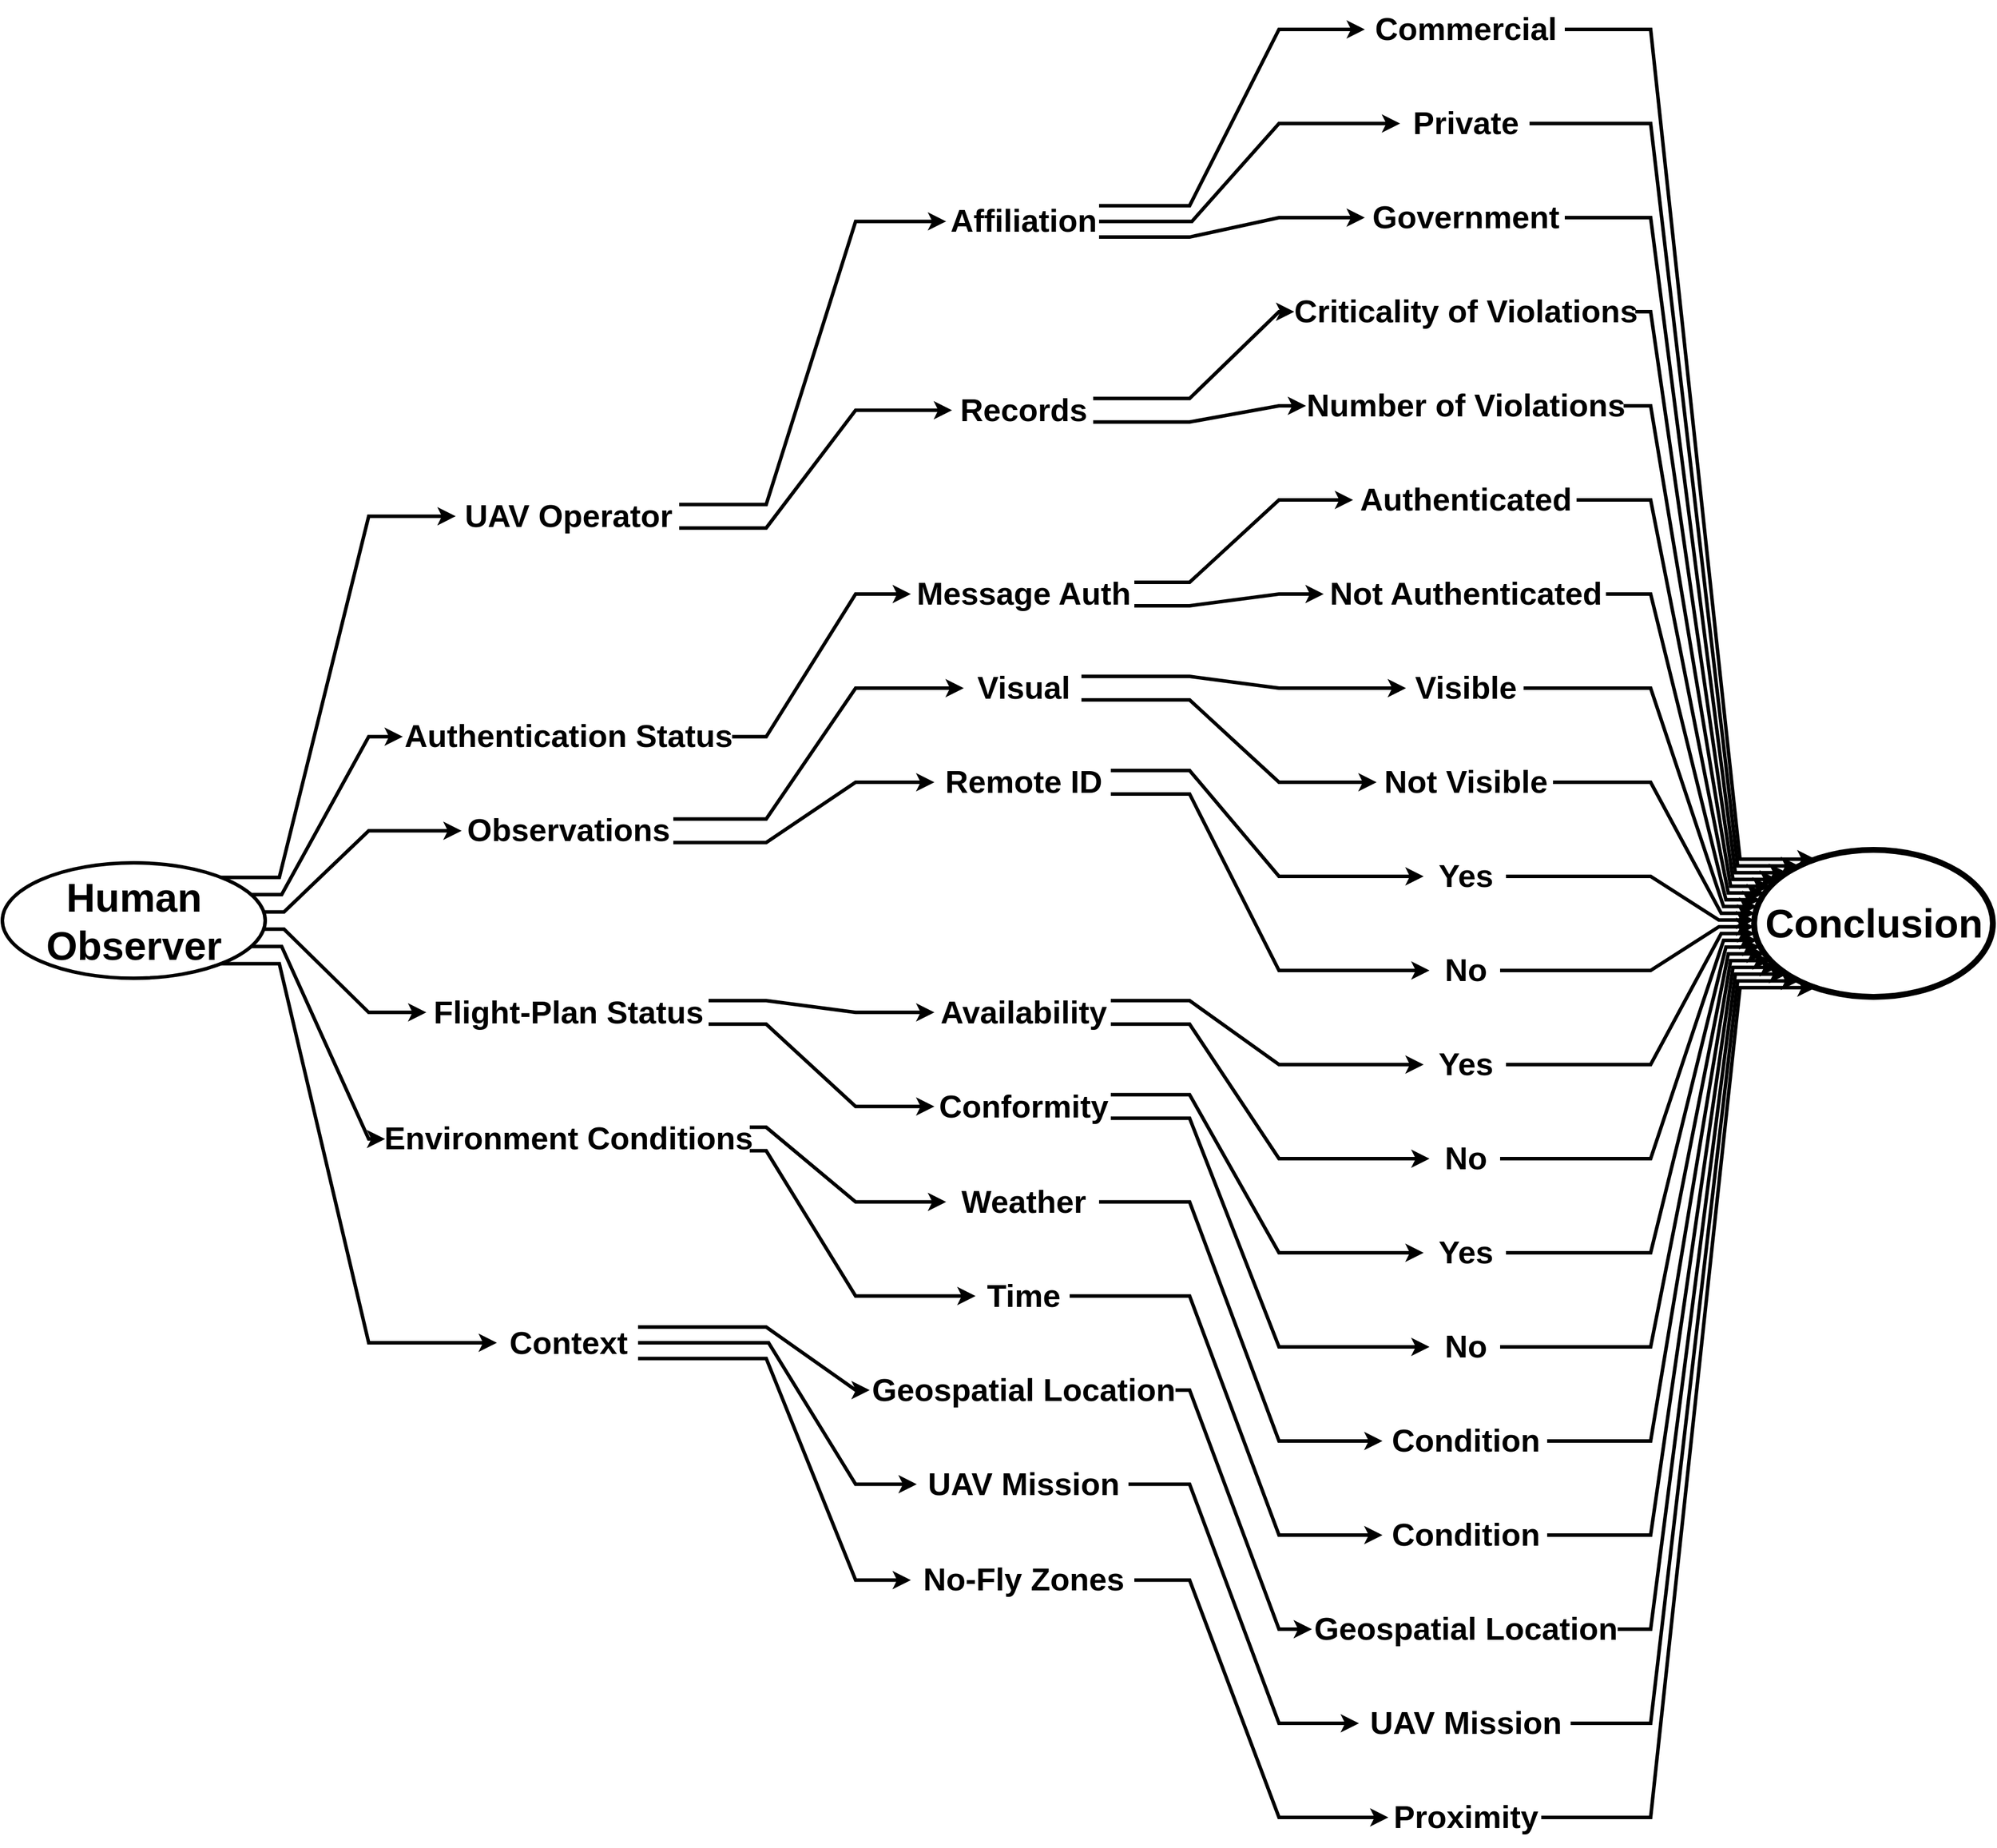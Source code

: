 <mxfile version="24.6.4" type="device">
  <diagram name="Page-1" id="Ev9KHV8LbVD18_9U95kE">
    <mxGraphModel dx="4946" dy="1582" grid="1" gridSize="10" guides="1" tooltips="1" connect="0" arrows="1" fold="1" page="1" pageScale="1" pageWidth="2339" pageHeight="3300" math="0" shadow="0">
      <root>
        <mxCell id="0" />
        <mxCell id="1" parent="0" />
        <mxCell id="prq5srzqUplxRZLjjXf9-8" style="edgeStyle=orthogonalEdgeStyle;rounded=0;orthogonalLoop=1;jettySize=auto;html=1;noEdgeStyle=1;orthogonal=1;fontSize=27;fontStyle=1;strokeWidth=3;" parent="1" source="rkAUFEsCnirVAIuM3qLh-1" target="rkAUFEsCnirVAIuM3qLh-2" edge="1">
          <mxGeometry relative="1" as="geometry">
            <Array as="points">
              <mxPoint x="649.5" y="428.837" />
              <mxPoint x="725.5" y="188.2" />
            </Array>
          </mxGeometry>
        </mxCell>
        <mxCell id="prq5srzqUplxRZLjjXf9-9" style="edgeStyle=orthogonalEdgeStyle;rounded=0;orthogonalLoop=1;jettySize=auto;html=1;noEdgeStyle=1;orthogonal=1;fontSize=27;fontStyle=1;strokeWidth=3;" parent="1" source="rkAUFEsCnirVAIuM3qLh-1" target="rkAUFEsCnirVAIuM3qLh-3" edge="1">
          <mxGeometry relative="1" as="geometry">
            <Array as="points">
              <mxPoint x="649.5" y="448.837" />
              <mxPoint x="725.5" y="348.753" />
            </Array>
          </mxGeometry>
        </mxCell>
        <mxCell id="rkAUFEsCnirVAIuM3qLh-1" value="&lt;font style=&quot;font-size: 27px;&quot;&gt;UAV Operator&lt;/font&gt;" style="text;html=1;align=center;verticalAlign=middle;resizable=0;points=[];autosize=1;strokeColor=none;fillColor=none;fontSize=27;fontStyle=1;strokeWidth=3;" parent="1" vertex="1">
          <mxGeometry x="385.5" y="413.837" width="190" height="50" as="geometry" />
        </mxCell>
        <mxCell id="prq5srzqUplxRZLjjXf9-10" style="edgeStyle=orthogonalEdgeStyle;rounded=0;orthogonalLoop=1;jettySize=auto;html=1;noEdgeStyle=1;orthogonal=1;fontSize=27;fontStyle=1;strokeWidth=3;" parent="1" source="rkAUFEsCnirVAIuM3qLh-2" target="eF_WOxwGu_8auV4gQNJt-18" edge="1">
          <mxGeometry relative="1" as="geometry">
            <Array as="points">
              <mxPoint x="1009.5" y="174.866" />
              <mxPoint x="1085.5" y="25" />
            </Array>
          </mxGeometry>
        </mxCell>
        <mxCell id="prq5srzqUplxRZLjjXf9-11" style="edgeStyle=orthogonalEdgeStyle;rounded=0;orthogonalLoop=1;jettySize=auto;html=1;noEdgeStyle=1;orthogonal=1;fontSize=27;fontStyle=1;strokeWidth=3;" parent="1" source="rkAUFEsCnirVAIuM3qLh-2" target="eF_WOxwGu_8auV4gQNJt-19" edge="1">
          <mxGeometry relative="1" as="geometry">
            <Array as="points">
              <mxPoint x="1011.5" y="188.2" />
              <mxPoint x="1085.5" y="105" />
            </Array>
          </mxGeometry>
        </mxCell>
        <mxCell id="prq5srzqUplxRZLjjXf9-12" style="edgeStyle=orthogonalEdgeStyle;rounded=0;orthogonalLoop=1;jettySize=auto;html=1;noEdgeStyle=1;orthogonal=1;fontSize=27;fontStyle=1;strokeWidth=3;" parent="1" source="rkAUFEsCnirVAIuM3qLh-2" target="eF_WOxwGu_8auV4gQNJt-20" edge="1">
          <mxGeometry relative="1" as="geometry">
            <Array as="points">
              <mxPoint x="1009.5" y="201.533" />
              <mxPoint x="1085.5" y="185" />
            </Array>
          </mxGeometry>
        </mxCell>
        <mxCell id="rkAUFEsCnirVAIuM3qLh-2" value="&lt;font style=&quot;font-size: 27px;&quot;&gt;Affiliation&lt;/font&gt;" style="text;html=1;align=center;verticalAlign=middle;resizable=0;points=[];autosize=1;strokeColor=none;fillColor=none;fontSize=27;fontStyle=1;strokeWidth=3;" parent="1" vertex="1">
          <mxGeometry x="802.5" y="163.2" width="130" height="50" as="geometry" />
        </mxCell>
        <mxCell id="prq5srzqUplxRZLjjXf9-13" style="edgeStyle=orthogonalEdgeStyle;rounded=0;orthogonalLoop=1;jettySize=auto;html=1;noEdgeStyle=1;orthogonal=1;fontSize=27;fontStyle=1;strokeWidth=3;" parent="1" source="rkAUFEsCnirVAIuM3qLh-3" target="eF_WOxwGu_8auV4gQNJt-22" edge="1">
          <mxGeometry relative="1" as="geometry">
            <Array as="points">
              <mxPoint x="1009.5" y="338.753" />
              <mxPoint x="1085.5" y="265" />
            </Array>
          </mxGeometry>
        </mxCell>
        <mxCell id="prq5srzqUplxRZLjjXf9-14" style="edgeStyle=orthogonalEdgeStyle;rounded=0;orthogonalLoop=1;jettySize=auto;html=1;noEdgeStyle=1;orthogonal=1;fontSize=27;fontStyle=1;strokeWidth=3;" parent="1" source="rkAUFEsCnirVAIuM3qLh-3" target="eF_WOxwGu_8auV4gQNJt-21" edge="1">
          <mxGeometry relative="1" as="geometry">
            <Array as="points">
              <mxPoint x="1009.5" y="358.753" />
              <mxPoint x="1085.5" y="345" />
            </Array>
          </mxGeometry>
        </mxCell>
        <mxCell id="rkAUFEsCnirVAIuM3qLh-3" value="&lt;font style=&quot;font-size: 27px;&quot;&gt;Records&lt;/font&gt;" style="text;html=1;align=center;verticalAlign=middle;resizable=0;points=[];autosize=1;strokeColor=none;fillColor=none;fontSize=27;fontStyle=1;strokeWidth=3;" parent="1" vertex="1">
          <mxGeometry x="807.5" y="323.753" width="120" height="50" as="geometry" />
        </mxCell>
        <mxCell id="prq5srzqUplxRZLjjXf9-15" style="edgeStyle=orthogonalEdgeStyle;rounded=0;orthogonalLoop=1;jettySize=auto;html=1;noEdgeStyle=1;orthogonal=1;fontSize=27;fontStyle=1;strokeWidth=3;" parent="1" source="rkAUFEsCnirVAIuM3qLh-4" target="eF_WOxwGu_8auV4gQNJt-3" edge="1">
          <mxGeometry relative="1" as="geometry">
            <Array as="points">
              <mxPoint x="649.5" y="626.25" />
              <mxPoint x="725.5" y="505" />
            </Array>
          </mxGeometry>
        </mxCell>
        <mxCell id="rkAUFEsCnirVAIuM3qLh-4" value="&lt;font style=&quot;font-size: 27px;&quot;&gt;Authentication Status&lt;/font&gt;" style="text;html=1;align=center;verticalAlign=middle;resizable=0;points=[];autosize=1;strokeColor=none;fillColor=none;fontSize=27;fontStyle=1;strokeWidth=3;" parent="1" vertex="1">
          <mxGeometry x="340.5" y="601.25" width="280" height="50" as="geometry" />
        </mxCell>
        <mxCell id="prq5srzqUplxRZLjjXf9-16" style="edgeStyle=orthogonalEdgeStyle;rounded=0;orthogonalLoop=1;jettySize=auto;html=1;noEdgeStyle=1;orthogonal=1;fontSize=27;fontStyle=1;strokeWidth=3;" parent="1" source="eF_WOxwGu_8auV4gQNJt-3" target="eF_WOxwGu_8auV4gQNJt-24" edge="1">
          <mxGeometry relative="1" as="geometry">
            <Array as="points">
              <mxPoint x="1009.5" y="495" />
              <mxPoint x="1085.5" y="425" />
            </Array>
          </mxGeometry>
        </mxCell>
        <mxCell id="prq5srzqUplxRZLjjXf9-17" style="edgeStyle=orthogonalEdgeStyle;rounded=0;orthogonalLoop=1;jettySize=auto;html=1;noEdgeStyle=1;orthogonal=1;fontSize=27;fontStyle=1;strokeWidth=3;" parent="1" source="eF_WOxwGu_8auV4gQNJt-3" target="eF_WOxwGu_8auV4gQNJt-23" edge="1">
          <mxGeometry relative="1" as="geometry">
            <Array as="points">
              <mxPoint x="1009.5" y="515" />
              <mxPoint x="1085.5" y="505" />
            </Array>
          </mxGeometry>
        </mxCell>
        <mxCell id="eF_WOxwGu_8auV4gQNJt-3" value="Message Auth" style="text;html=1;align=center;verticalAlign=middle;resizable=0;points=[];autosize=1;strokeColor=none;fillColor=none;fontSize=27;fontStyle=1;strokeWidth=3;" parent="1" vertex="1">
          <mxGeometry x="772.5" y="480" width="190" height="50" as="geometry" />
        </mxCell>
        <mxCell id="prq5srzqUplxRZLjjXf9-18" style="edgeStyle=orthogonalEdgeStyle;rounded=0;orthogonalLoop=1;jettySize=auto;html=1;noEdgeStyle=1;orthogonal=1;fontSize=27;fontStyle=1;strokeWidth=3;" parent="1" source="eF_WOxwGu_8auV4gQNJt-4" target="eF_WOxwGu_8auV4gQNJt-5" edge="1">
          <mxGeometry relative="1" as="geometry">
            <Array as="points">
              <mxPoint x="649.5" y="696.25" />
              <mxPoint x="725.5" y="585" />
            </Array>
          </mxGeometry>
        </mxCell>
        <mxCell id="prq5srzqUplxRZLjjXf9-19" style="edgeStyle=orthogonalEdgeStyle;rounded=0;orthogonalLoop=1;jettySize=auto;html=1;noEdgeStyle=1;orthogonal=1;fontSize=27;fontStyle=1;strokeWidth=3;" parent="1" source="eF_WOxwGu_8auV4gQNJt-4" target="eF_WOxwGu_8auV4gQNJt-6" edge="1">
          <mxGeometry relative="1" as="geometry">
            <Array as="points">
              <mxPoint x="649.5" y="716.25" />
              <mxPoint x="725.5" y="665" />
            </Array>
          </mxGeometry>
        </mxCell>
        <mxCell id="eF_WOxwGu_8auV4gQNJt-4" value="&lt;font style=&quot;font-size: 27px;&quot;&gt;Observations&lt;/font&gt;" style="text;html=1;align=center;verticalAlign=middle;resizable=0;points=[];autosize=1;strokeColor=none;fillColor=none;fontSize=27;fontStyle=1;strokeWidth=3;" parent="1" vertex="1">
          <mxGeometry x="390.5" y="681.25" width="180" height="50" as="geometry" />
        </mxCell>
        <mxCell id="prq5srzqUplxRZLjjXf9-20" style="edgeStyle=orthogonalEdgeStyle;rounded=0;orthogonalLoop=1;jettySize=auto;html=1;noEdgeStyle=1;orthogonal=1;fontSize=27;fontStyle=1;strokeWidth=3;" parent="1" source="eF_WOxwGu_8auV4gQNJt-5" target="eF_WOxwGu_8auV4gQNJt-26" edge="1">
          <mxGeometry relative="1" as="geometry">
            <Array as="points">
              <mxPoint x="1009.5" y="575" />
              <mxPoint x="1085.5" y="585" />
            </Array>
          </mxGeometry>
        </mxCell>
        <mxCell id="prq5srzqUplxRZLjjXf9-21" style="edgeStyle=orthogonalEdgeStyle;rounded=0;orthogonalLoop=1;jettySize=auto;html=1;noEdgeStyle=1;orthogonal=1;fontSize=27;fontStyle=1;strokeWidth=3;" parent="1" source="eF_WOxwGu_8auV4gQNJt-5" target="eF_WOxwGu_8auV4gQNJt-25" edge="1">
          <mxGeometry relative="1" as="geometry">
            <Array as="points">
              <mxPoint x="1009.5" y="595" />
              <mxPoint x="1085.5" y="665" />
            </Array>
          </mxGeometry>
        </mxCell>
        <mxCell id="eF_WOxwGu_8auV4gQNJt-5" value="Visual" style="text;html=1;align=center;verticalAlign=middle;resizable=0;points=[];autosize=1;strokeColor=none;fillColor=none;fontSize=27;fontStyle=1;strokeWidth=3;" parent="1" vertex="1">
          <mxGeometry x="817.5" y="560" width="100" height="50" as="geometry" />
        </mxCell>
        <mxCell id="prq5srzqUplxRZLjjXf9-22" style="edgeStyle=orthogonalEdgeStyle;rounded=0;orthogonalLoop=1;jettySize=auto;html=1;noEdgeStyle=1;orthogonal=1;fontSize=27;fontStyle=1;strokeWidth=3;" parent="1" source="eF_WOxwGu_8auV4gQNJt-6" target="eF_WOxwGu_8auV4gQNJt-28" edge="1">
          <mxGeometry relative="1" as="geometry">
            <Array as="points">
              <mxPoint x="1009.5" y="655" />
              <mxPoint x="1085.5" y="745" />
            </Array>
          </mxGeometry>
        </mxCell>
        <mxCell id="prq5srzqUplxRZLjjXf9-23" style="edgeStyle=orthogonalEdgeStyle;rounded=0;orthogonalLoop=1;jettySize=auto;html=1;noEdgeStyle=1;orthogonal=1;fontSize=27;fontStyle=1;strokeWidth=3;" parent="1" source="eF_WOxwGu_8auV4gQNJt-6" target="eF_WOxwGu_8auV4gQNJt-27" edge="1">
          <mxGeometry relative="1" as="geometry">
            <Array as="points">
              <mxPoint x="1009.5" y="675" />
              <mxPoint x="1085.5" y="825" />
            </Array>
          </mxGeometry>
        </mxCell>
        <mxCell id="eF_WOxwGu_8auV4gQNJt-6" value="Remote ID" style="text;html=1;align=center;verticalAlign=middle;resizable=0;points=[];autosize=1;strokeColor=none;fillColor=none;fontSize=27;fontStyle=1;strokeWidth=3;" parent="1" vertex="1">
          <mxGeometry x="792.5" y="640" width="150" height="50" as="geometry" />
        </mxCell>
        <mxCell id="prq5srzqUplxRZLjjXf9-24" style="edgeStyle=orthogonalEdgeStyle;rounded=0;orthogonalLoop=1;jettySize=auto;html=1;noEdgeStyle=1;orthogonal=1;fontSize=27;fontStyle=1;strokeWidth=3;" parent="1" source="eF_WOxwGu_8auV4gQNJt-8" target="eF_WOxwGu_8auV4gQNJt-9" edge="1">
          <mxGeometry relative="1" as="geometry">
            <Array as="points">
              <mxPoint x="649.5" y="850.648" />
              <mxPoint x="725.5" y="860.626" />
            </Array>
          </mxGeometry>
        </mxCell>
        <mxCell id="prq5srzqUplxRZLjjXf9-25" style="edgeStyle=orthogonalEdgeStyle;rounded=0;orthogonalLoop=1;jettySize=auto;html=1;noEdgeStyle=1;orthogonal=1;fontSize=27;fontStyle=1;strokeWidth=3;" parent="1" source="eF_WOxwGu_8auV4gQNJt-8" target="eF_WOxwGu_8auV4gQNJt-10" edge="1">
          <mxGeometry relative="1" as="geometry">
            <Array as="points">
              <mxPoint x="649.5" y="870.648" />
              <mxPoint x="725.5" y="940.626" />
            </Array>
          </mxGeometry>
        </mxCell>
        <mxCell id="eF_WOxwGu_8auV4gQNJt-8" value="Flight-Plan Status" style="text;html=1;align=center;verticalAlign=middle;resizable=0;points=[];autosize=1;strokeColor=none;fillColor=none;fontSize=27;fontStyle=1;strokeWidth=3;" parent="1" vertex="1">
          <mxGeometry x="360.5" y="835.648" width="240" height="50" as="geometry" />
        </mxCell>
        <mxCell id="prq5srzqUplxRZLjjXf9-26" style="edgeStyle=orthogonalEdgeStyle;rounded=0;orthogonalLoop=1;jettySize=auto;html=1;noEdgeStyle=1;orthogonal=1;fontSize=27;fontStyle=1;strokeWidth=3;" parent="1" source="eF_WOxwGu_8auV4gQNJt-9" target="eF_WOxwGu_8auV4gQNJt-30" edge="1">
          <mxGeometry relative="1" as="geometry">
            <Array as="points">
              <mxPoint x="1009.5" y="850.626" />
              <mxPoint x="1085.5" y="905" />
            </Array>
          </mxGeometry>
        </mxCell>
        <mxCell id="prq5srzqUplxRZLjjXf9-27" style="edgeStyle=orthogonalEdgeStyle;rounded=0;orthogonalLoop=1;jettySize=auto;html=1;noEdgeStyle=1;orthogonal=1;fontSize=27;fontStyle=1;strokeWidth=3;" parent="1" source="eF_WOxwGu_8auV4gQNJt-9" target="eF_WOxwGu_8auV4gQNJt-29" edge="1">
          <mxGeometry relative="1" as="geometry">
            <Array as="points">
              <mxPoint x="1009.5" y="870.626" />
              <mxPoint x="1085.5" y="985" />
            </Array>
          </mxGeometry>
        </mxCell>
        <mxCell id="eF_WOxwGu_8auV4gQNJt-9" value="Availability" style="text;html=1;align=center;verticalAlign=middle;resizable=0;points=[];autosize=1;strokeColor=none;fillColor=none;fontSize=27;fontStyle=1;strokeWidth=3;" parent="1" vertex="1">
          <mxGeometry x="792.5" y="835.626" width="150" height="50" as="geometry" />
        </mxCell>
        <mxCell id="prq5srzqUplxRZLjjXf9-28" style="edgeStyle=orthogonalEdgeStyle;rounded=0;orthogonalLoop=1;jettySize=auto;html=1;noEdgeStyle=1;orthogonal=1;fontSize=27;fontStyle=1;strokeWidth=3;" parent="1" source="eF_WOxwGu_8auV4gQNJt-10" target="eF_WOxwGu_8auV4gQNJt-32" edge="1">
          <mxGeometry relative="1" as="geometry">
            <Array as="points">
              <mxPoint x="1009.5" y="930.626" />
              <mxPoint x="1085.5" y="1065" />
            </Array>
          </mxGeometry>
        </mxCell>
        <mxCell id="prq5srzqUplxRZLjjXf9-29" style="edgeStyle=orthogonalEdgeStyle;rounded=0;orthogonalLoop=1;jettySize=auto;html=1;noEdgeStyle=1;orthogonal=1;fontSize=27;fontStyle=1;strokeWidth=3;" parent="1" source="eF_WOxwGu_8auV4gQNJt-10" target="eF_WOxwGu_8auV4gQNJt-31" edge="1">
          <mxGeometry relative="1" as="geometry">
            <Array as="points">
              <mxPoint x="1009.5" y="950.626" />
              <mxPoint x="1085.5" y="1145" />
            </Array>
          </mxGeometry>
        </mxCell>
        <mxCell id="eF_WOxwGu_8auV4gQNJt-10" value="Conformity" style="text;html=1;align=center;verticalAlign=middle;resizable=0;points=[];autosize=1;strokeColor=none;fillColor=none;fontSize=27;fontStyle=1;strokeWidth=3;" parent="1" vertex="1">
          <mxGeometry x="792.5" y="915.626" width="150" height="50" as="geometry" />
        </mxCell>
        <mxCell id="prq5srzqUplxRZLjjXf9-36" style="edgeStyle=orthogonalEdgeStyle;rounded=0;orthogonalLoop=1;jettySize=auto;html=1;noEdgeStyle=1;orthogonal=1;fontSize=27;fontStyle=1;strokeWidth=3;" parent="1" source="eF_WOxwGu_8auV4gQNJt-11" target="eF_WOxwGu_8auV4gQNJt-12" edge="1">
          <mxGeometry relative="1" as="geometry">
            <Array as="points">
              <mxPoint x="649.5" y="958.305" />
              <mxPoint x="725.5" y="1021.735" />
            </Array>
          </mxGeometry>
        </mxCell>
        <mxCell id="prq5srzqUplxRZLjjXf9-37" style="edgeStyle=orthogonalEdgeStyle;rounded=0;orthogonalLoop=1;jettySize=auto;html=1;noEdgeStyle=1;orthogonal=1;fontSize=27;fontStyle=1;strokeWidth=3;" parent="1" source="eF_WOxwGu_8auV4gQNJt-11" target="eF_WOxwGu_8auV4gQNJt-13" edge="1">
          <mxGeometry relative="1" as="geometry">
            <Array as="points">
              <mxPoint x="649.5" y="978.305" />
              <mxPoint x="725.5" y="1101.735" />
            </Array>
          </mxGeometry>
        </mxCell>
        <mxCell id="eF_WOxwGu_8auV4gQNJt-11" value="Environment Conditions" style="text;html=1;align=center;verticalAlign=middle;resizable=0;points=[];autosize=1;strokeColor=none;fillColor=none;fontSize=27;fontStyle=1;strokeWidth=3;" parent="1" vertex="1">
          <mxGeometry x="325.5" y="943.305" width="310" height="50" as="geometry" />
        </mxCell>
        <mxCell id="prq5srzqUplxRZLjjXf9-38" style="edgeStyle=orthogonalEdgeStyle;rounded=0;orthogonalLoop=1;jettySize=auto;html=1;noEdgeStyle=1;orthogonal=1;fontSize=27;fontStyle=1;strokeWidth=3;" parent="1" source="eF_WOxwGu_8auV4gQNJt-12" target="eF_WOxwGu_8auV4gQNJt-36" edge="1">
          <mxGeometry relative="1" as="geometry">
            <Array as="points">
              <mxPoint x="1009.5" y="1021.735" />
              <mxPoint x="1085.5" y="1225" />
            </Array>
          </mxGeometry>
        </mxCell>
        <mxCell id="eF_WOxwGu_8auV4gQNJt-12" value="Weather" style="text;html=1;align=center;verticalAlign=middle;resizable=0;points=[];autosize=1;strokeColor=none;fillColor=none;fontSize=27;fontStyle=1;strokeWidth=3;" parent="1" vertex="1">
          <mxGeometry x="802.5" y="996.735" width="130" height="50" as="geometry" />
        </mxCell>
        <mxCell id="prq5srzqUplxRZLjjXf9-39" style="edgeStyle=orthogonalEdgeStyle;rounded=0;orthogonalLoop=1;jettySize=auto;html=1;noEdgeStyle=1;orthogonal=1;fontSize=27;fontStyle=1;strokeWidth=3;" parent="1" source="eF_WOxwGu_8auV4gQNJt-13" target="eF_WOxwGu_8auV4gQNJt-37" edge="1">
          <mxGeometry relative="1" as="geometry">
            <Array as="points">
              <mxPoint x="1009.5" y="1101.735" />
              <mxPoint x="1085.5" y="1305" />
            </Array>
          </mxGeometry>
        </mxCell>
        <mxCell id="eF_WOxwGu_8auV4gQNJt-13" value="Time" style="text;html=1;align=center;verticalAlign=middle;resizable=0;points=[];autosize=1;strokeColor=none;fillColor=none;fontSize=27;fontStyle=1;strokeWidth=3;" parent="1" vertex="1">
          <mxGeometry x="827.5" y="1076.735" width="80" height="50" as="geometry" />
        </mxCell>
        <mxCell id="prq5srzqUplxRZLjjXf9-30" style="edgeStyle=orthogonalEdgeStyle;rounded=0;orthogonalLoop=1;jettySize=auto;html=1;noEdgeStyle=1;orthogonal=1;fontSize=27;fontStyle=1;strokeWidth=3;" parent="1" source="eF_WOxwGu_8auV4gQNJt-14" target="eF_WOxwGu_8auV4gQNJt-15" edge="1">
          <mxGeometry relative="1" as="geometry">
            <Array as="points">
              <mxPoint x="649.5" y="1128.169" />
              <mxPoint x="725.5" y="1181.735" />
            </Array>
          </mxGeometry>
        </mxCell>
        <mxCell id="prq5srzqUplxRZLjjXf9-31" style="edgeStyle=orthogonalEdgeStyle;rounded=0;orthogonalLoop=1;jettySize=auto;html=1;noEdgeStyle=1;orthogonal=1;fontSize=27;fontStyle=1;strokeWidth=3;" parent="1" source="eF_WOxwGu_8auV4gQNJt-14" target="eF_WOxwGu_8auV4gQNJt-17" edge="1">
          <mxGeometry relative="1" as="geometry">
            <Array as="points">
              <mxPoint x="651.5" y="1141.502" />
              <mxPoint x="725.5" y="1261.735" />
            </Array>
          </mxGeometry>
        </mxCell>
        <mxCell id="prq5srzqUplxRZLjjXf9-32" style="edgeStyle=orthogonalEdgeStyle;rounded=0;orthogonalLoop=1;jettySize=auto;html=1;noEdgeStyle=1;orthogonal=1;fontSize=27;fontStyle=1;strokeWidth=3;" parent="1" source="eF_WOxwGu_8auV4gQNJt-14" target="eF_WOxwGu_8auV4gQNJt-16" edge="1">
          <mxGeometry relative="1" as="geometry">
            <Array as="points">
              <mxPoint x="649.5" y="1154.836" />
              <mxPoint x="725.5" y="1343.251" />
            </Array>
          </mxGeometry>
        </mxCell>
        <mxCell id="eF_WOxwGu_8auV4gQNJt-14" value="Context" style="text;html=1;align=center;verticalAlign=middle;resizable=0;points=[];autosize=1;strokeColor=none;fillColor=none;fontSize=27;fontStyle=1;strokeWidth=3;" parent="1" vertex="1">
          <mxGeometry x="420.5" y="1116.502" width="120" height="50" as="geometry" />
        </mxCell>
        <mxCell id="prq5srzqUplxRZLjjXf9-33" style="edgeStyle=orthogonalEdgeStyle;rounded=0;orthogonalLoop=1;jettySize=auto;html=1;noEdgeStyle=1;orthogonal=1;fontSize=27;fontStyle=1;strokeWidth=3;" parent="1" source="eF_WOxwGu_8auV4gQNJt-15" target="eF_WOxwGu_8auV4gQNJt-33" edge="1">
          <mxGeometry relative="1" as="geometry">
            <Array as="points">
              <mxPoint x="1009.5" y="1181.735" />
              <mxPoint x="1085.5" y="1385" />
            </Array>
          </mxGeometry>
        </mxCell>
        <mxCell id="eF_WOxwGu_8auV4gQNJt-15" value="Geospatial Location" style="text;html=1;align=center;verticalAlign=middle;resizable=0;points=[];autosize=1;strokeColor=none;fillColor=none;fontSize=27;fontStyle=1;strokeWidth=3;" parent="1" vertex="1">
          <mxGeometry x="737.5" y="1156.735" width="260" height="50" as="geometry" />
        </mxCell>
        <mxCell id="prq5srzqUplxRZLjjXf9-35" style="edgeStyle=orthogonalEdgeStyle;rounded=0;orthogonalLoop=1;jettySize=auto;html=1;noEdgeStyle=1;orthogonal=1;fontSize=27;fontStyle=1;strokeWidth=3;" parent="1" source="eF_WOxwGu_8auV4gQNJt-16" target="eF_WOxwGu_8auV4gQNJt-35" edge="1">
          <mxGeometry relative="1" as="geometry">
            <Array as="points">
              <mxPoint x="1009.5" y="1343.251" />
              <mxPoint x="1085.5" y="1545" />
            </Array>
          </mxGeometry>
        </mxCell>
        <mxCell id="eF_WOxwGu_8auV4gQNJt-16" value="No-Fly Zones" style="text;html=1;align=center;verticalAlign=middle;resizable=0;points=[];autosize=1;strokeColor=none;fillColor=none;fontSize=27;fontStyle=1;strokeWidth=3;" parent="1" vertex="1">
          <mxGeometry x="772.5" y="1318.251" width="190" height="50" as="geometry" />
        </mxCell>
        <mxCell id="prq5srzqUplxRZLjjXf9-34" style="edgeStyle=orthogonalEdgeStyle;rounded=0;orthogonalLoop=1;jettySize=auto;html=1;noEdgeStyle=1;orthogonal=1;fontSize=27;fontStyle=1;strokeWidth=3;" parent="1" source="eF_WOxwGu_8auV4gQNJt-17" target="eF_WOxwGu_8auV4gQNJt-34" edge="1">
          <mxGeometry relative="1" as="geometry">
            <Array as="points">
              <mxPoint x="1009.5" y="1261.735" />
              <mxPoint x="1085.5" y="1465" />
            </Array>
          </mxGeometry>
        </mxCell>
        <mxCell id="eF_WOxwGu_8auV4gQNJt-17" value="UAV Mission" style="text;html=1;align=center;verticalAlign=middle;resizable=0;points=[];autosize=1;strokeColor=none;fillColor=none;fontSize=27;fontStyle=1;strokeWidth=3;" parent="1" vertex="1">
          <mxGeometry x="777.5" y="1236.735" width="180" height="50" as="geometry" />
        </mxCell>
        <mxCell id="prq5srzqUplxRZLjjXf9-49" style="edgeStyle=orthogonalEdgeStyle;rounded=0;orthogonalLoop=1;jettySize=auto;html=1;noEdgeStyle=1;orthogonal=1;fontSize=27;fontStyle=1;strokeWidth=3;" parent="1" source="eF_WOxwGu_8auV4gQNJt-18" target="prq5srzqUplxRZLjjXf9-48" edge="1">
          <mxGeometry relative="1" as="geometry">
            <Array as="points">
              <mxPoint x="1401.5" y="25" />
              <mxPoint x="1477.5" y="730.375" />
            </Array>
          </mxGeometry>
        </mxCell>
        <mxCell id="eF_WOxwGu_8auV4gQNJt-18" value="Commercial" style="text;html=1;align=center;verticalAlign=middle;resizable=0;points=[];autosize=1;strokeColor=none;fillColor=none;fontSize=27;fontStyle=1;strokeWidth=3;" parent="1" vertex="1">
          <mxGeometry x="1158.5" width="170" height="50" as="geometry" />
        </mxCell>
        <mxCell id="prq5srzqUplxRZLjjXf9-50" style="edgeStyle=orthogonalEdgeStyle;rounded=0;orthogonalLoop=1;jettySize=auto;html=1;noEdgeStyle=1;orthogonal=1;fontSize=27;fontStyle=1;strokeWidth=3;" parent="1" source="eF_WOxwGu_8auV4gQNJt-19" target="prq5srzqUplxRZLjjXf9-48" edge="1">
          <mxGeometry relative="1" as="geometry">
            <Array as="points">
              <mxPoint x="1401.5" y="105" />
              <mxPoint x="1475.5" y="736.125" />
            </Array>
          </mxGeometry>
        </mxCell>
        <mxCell id="eF_WOxwGu_8auV4gQNJt-19" value="Private" style="text;html=1;align=center;verticalAlign=middle;resizable=0;points=[];autosize=1;strokeColor=none;fillColor=none;fontSize=27;fontStyle=1;strokeWidth=3;" parent="1" vertex="1">
          <mxGeometry x="1188.5" y="80" width="110" height="50" as="geometry" />
        </mxCell>
        <mxCell id="prq5srzqUplxRZLjjXf9-51" style="edgeStyle=orthogonalEdgeStyle;rounded=0;orthogonalLoop=1;jettySize=auto;html=1;noEdgeStyle=1;orthogonal=1;fontSize=27;fontStyle=1;strokeWidth=3;" parent="1" source="eF_WOxwGu_8auV4gQNJt-20" target="prq5srzqUplxRZLjjXf9-48" edge="1">
          <mxGeometry relative="1" as="geometry">
            <Array as="points">
              <mxPoint x="1401.5" y="185" />
              <mxPoint x="1473.5" y="741.875" />
            </Array>
          </mxGeometry>
        </mxCell>
        <mxCell id="eF_WOxwGu_8auV4gQNJt-20" value="Government" style="text;html=1;align=center;verticalAlign=middle;resizable=0;points=[];autosize=1;strokeColor=none;fillColor=none;fontSize=27;fontStyle=1;strokeWidth=3;" parent="1" vertex="1">
          <mxGeometry x="1158.5" y="160" width="170" height="50" as="geometry" />
        </mxCell>
        <mxCell id="prq5srzqUplxRZLjjXf9-53" style="edgeStyle=orthogonalEdgeStyle;rounded=0;orthogonalLoop=1;jettySize=auto;html=1;noEdgeStyle=1;orthogonal=1;fontSize=27;fontStyle=1;strokeWidth=3;" parent="1" source="eF_WOxwGu_8auV4gQNJt-21" target="prq5srzqUplxRZLjjXf9-48" edge="1">
          <mxGeometry relative="1" as="geometry">
            <Array as="points">
              <mxPoint x="1401.5" y="345" />
              <mxPoint x="1469.5" y="753.375" />
            </Array>
          </mxGeometry>
        </mxCell>
        <mxCell id="eF_WOxwGu_8auV4gQNJt-21" value="Number of Violations" style="text;html=1;align=center;verticalAlign=middle;resizable=0;points=[];autosize=1;strokeColor=none;fillColor=none;fontSize=27;fontStyle=1;strokeWidth=3;" parent="1" vertex="1">
          <mxGeometry x="1108.5" y="320" width="270" height="50" as="geometry" />
        </mxCell>
        <mxCell id="prq5srzqUplxRZLjjXf9-52" style="edgeStyle=orthogonalEdgeStyle;rounded=0;orthogonalLoop=1;jettySize=auto;html=1;noEdgeStyle=1;orthogonal=1;fontSize=27;fontStyle=1;strokeWidth=3;" parent="1" source="eF_WOxwGu_8auV4gQNJt-22" target="prq5srzqUplxRZLjjXf9-48" edge="1">
          <mxGeometry relative="1" as="geometry">
            <Array as="points">
              <mxPoint x="1401.5" y="265" />
              <mxPoint x="1471.5" y="747.625" />
            </Array>
          </mxGeometry>
        </mxCell>
        <mxCell id="eF_WOxwGu_8auV4gQNJt-22" value="Criticality of Violations" style="text;html=1;align=center;verticalAlign=middle;resizable=0;points=[];autosize=1;strokeColor=none;fillColor=none;fontSize=27;fontStyle=1;strokeWidth=3;" parent="1" vertex="1">
          <mxGeometry x="1098.5" y="240" width="290" height="50" as="geometry" />
        </mxCell>
        <mxCell id="prq5srzqUplxRZLjjXf9-55" style="edgeStyle=orthogonalEdgeStyle;rounded=0;orthogonalLoop=1;jettySize=auto;html=1;noEdgeStyle=1;orthogonal=1;fontSize=27;fontStyle=1;strokeWidth=3;" parent="1" source="eF_WOxwGu_8auV4gQNJt-23" target="prq5srzqUplxRZLjjXf9-48" edge="1">
          <mxGeometry relative="1" as="geometry">
            <Array as="points">
              <mxPoint x="1401.5" y="505" />
              <mxPoint x="1465.5" y="764.875" />
            </Array>
          </mxGeometry>
        </mxCell>
        <mxCell id="eF_WOxwGu_8auV4gQNJt-23" value="Not Authenticated" style="text;html=1;align=center;verticalAlign=middle;resizable=0;points=[];autosize=1;strokeColor=none;fillColor=none;fontSize=27;fontStyle=1;strokeWidth=3;" parent="1" vertex="1">
          <mxGeometry x="1123.5" y="480" width="240" height="50" as="geometry" />
        </mxCell>
        <mxCell id="prq5srzqUplxRZLjjXf9-54" style="edgeStyle=orthogonalEdgeStyle;rounded=0;orthogonalLoop=1;jettySize=auto;html=1;noEdgeStyle=1;orthogonal=1;fontSize=27;fontStyle=1;strokeWidth=3;" parent="1" source="eF_WOxwGu_8auV4gQNJt-24" target="prq5srzqUplxRZLjjXf9-48" edge="1">
          <mxGeometry relative="1" as="geometry">
            <Array as="points">
              <mxPoint x="1401.5" y="425" />
              <mxPoint x="1467.5" y="759.125" />
            </Array>
          </mxGeometry>
        </mxCell>
        <mxCell id="eF_WOxwGu_8auV4gQNJt-24" value="Authenticated" style="text;html=1;align=center;verticalAlign=middle;resizable=0;points=[];autosize=1;strokeColor=none;fillColor=none;fontSize=27;fontStyle=1;strokeWidth=3;" parent="1" vertex="1">
          <mxGeometry x="1148.5" y="400" width="190" height="50" as="geometry" />
        </mxCell>
        <mxCell id="prq5srzqUplxRZLjjXf9-57" style="edgeStyle=orthogonalEdgeStyle;rounded=0;orthogonalLoop=1;jettySize=auto;html=1;noEdgeStyle=1;orthogonal=1;fontSize=27;fontStyle=1;strokeWidth=3;" parent="1" source="eF_WOxwGu_8auV4gQNJt-25" target="prq5srzqUplxRZLjjXf9-48" edge="1">
          <mxGeometry relative="1" as="geometry">
            <Array as="points">
              <mxPoint x="1401.5" y="665" />
              <mxPoint x="1461.5" y="776.375" />
            </Array>
          </mxGeometry>
        </mxCell>
        <mxCell id="eF_WOxwGu_8auV4gQNJt-25" value="Not Visible" style="text;html=1;align=center;verticalAlign=middle;resizable=0;points=[];autosize=1;strokeColor=none;fillColor=none;fontSize=27;fontStyle=1;strokeWidth=3;" parent="1" vertex="1">
          <mxGeometry x="1168.5" y="640" width="150" height="50" as="geometry" />
        </mxCell>
        <mxCell id="prq5srzqUplxRZLjjXf9-56" style="edgeStyle=orthogonalEdgeStyle;rounded=0;orthogonalLoop=1;jettySize=auto;html=1;noEdgeStyle=1;orthogonal=1;fontSize=27;fontStyle=1;strokeWidth=3;" parent="1" source="eF_WOxwGu_8auV4gQNJt-26" target="prq5srzqUplxRZLjjXf9-48" edge="1">
          <mxGeometry relative="1" as="geometry">
            <Array as="points">
              <mxPoint x="1401.5" y="585" />
              <mxPoint x="1463.5" y="770.625" />
            </Array>
          </mxGeometry>
        </mxCell>
        <mxCell id="eF_WOxwGu_8auV4gQNJt-26" value="Visible" style="text;html=1;align=center;verticalAlign=middle;resizable=0;points=[];autosize=1;strokeColor=none;fillColor=none;fontSize=27;fontStyle=1;strokeWidth=3;" parent="1" vertex="1">
          <mxGeometry x="1193.5" y="560" width="100" height="50" as="geometry" />
        </mxCell>
        <mxCell id="prq5srzqUplxRZLjjXf9-59" style="edgeStyle=orthogonalEdgeStyle;rounded=0;orthogonalLoop=1;jettySize=auto;html=1;noEdgeStyle=1;orthogonal=1;fontSize=27;fontStyle=1;strokeWidth=3;" parent="1" source="eF_WOxwGu_8auV4gQNJt-27" target="prq5srzqUplxRZLjjXf9-48" edge="1">
          <mxGeometry relative="1" as="geometry">
            <Array as="points">
              <mxPoint x="1401.5" y="825" />
              <mxPoint x="1459.5" y="787.875" />
            </Array>
          </mxGeometry>
        </mxCell>
        <mxCell id="eF_WOxwGu_8auV4gQNJt-27" value="No" style="text;html=1;align=center;verticalAlign=middle;resizable=0;points=[];autosize=1;strokeColor=none;fillColor=none;fontSize=27;fontStyle=1;strokeWidth=3;" parent="1" vertex="1">
          <mxGeometry x="1213.5" y="800" width="60" height="50" as="geometry" />
        </mxCell>
        <mxCell id="prq5srzqUplxRZLjjXf9-58" style="edgeStyle=orthogonalEdgeStyle;rounded=0;orthogonalLoop=1;jettySize=auto;html=1;noEdgeStyle=1;orthogonal=1;fontSize=27;fontStyle=1;strokeWidth=3;" parent="1" source="eF_WOxwGu_8auV4gQNJt-28" target="prq5srzqUplxRZLjjXf9-48" edge="1">
          <mxGeometry relative="1" as="geometry">
            <Array as="points">
              <mxPoint x="1401.5" y="745" />
              <mxPoint x="1459.5" y="782.125" />
            </Array>
          </mxGeometry>
        </mxCell>
        <mxCell id="eF_WOxwGu_8auV4gQNJt-28" value="Yes" style="text;html=1;align=center;verticalAlign=middle;resizable=0;points=[];autosize=1;strokeColor=none;fillColor=none;fontSize=27;fontStyle=1;strokeWidth=3;" parent="1" vertex="1">
          <mxGeometry x="1208.5" y="720" width="70" height="50" as="geometry" />
        </mxCell>
        <mxCell id="prq5srzqUplxRZLjjXf9-61" style="edgeStyle=orthogonalEdgeStyle;rounded=0;orthogonalLoop=1;jettySize=auto;html=1;noEdgeStyle=1;orthogonal=1;fontSize=27;fontStyle=1;strokeWidth=3;" parent="1" source="eF_WOxwGu_8auV4gQNJt-29" target="prq5srzqUplxRZLjjXf9-48" edge="1">
          <mxGeometry relative="1" as="geometry">
            <Array as="points">
              <mxPoint x="1401.5" y="985" />
              <mxPoint x="1463.5" y="799.375" />
            </Array>
          </mxGeometry>
        </mxCell>
        <mxCell id="eF_WOxwGu_8auV4gQNJt-29" value="No" style="text;html=1;align=center;verticalAlign=middle;resizable=0;points=[];autosize=1;strokeColor=none;fillColor=none;fontSize=27;fontStyle=1;strokeWidth=3;" parent="1" vertex="1">
          <mxGeometry x="1213.5" y="960" width="60" height="50" as="geometry" />
        </mxCell>
        <mxCell id="prq5srzqUplxRZLjjXf9-60" style="edgeStyle=orthogonalEdgeStyle;rounded=0;orthogonalLoop=1;jettySize=auto;html=1;noEdgeStyle=1;orthogonal=1;fontSize=27;fontStyle=1;strokeWidth=3;" parent="1" source="eF_WOxwGu_8auV4gQNJt-30" target="prq5srzqUplxRZLjjXf9-48" edge="1">
          <mxGeometry relative="1" as="geometry">
            <Array as="points">
              <mxPoint x="1401.5" y="905" />
              <mxPoint x="1461.5" y="793.625" />
            </Array>
          </mxGeometry>
        </mxCell>
        <mxCell id="eF_WOxwGu_8auV4gQNJt-30" value="Yes" style="text;html=1;align=center;verticalAlign=middle;resizable=0;points=[];autosize=1;strokeColor=none;fillColor=none;fontSize=27;fontStyle=1;strokeWidth=3;" parent="1" vertex="1">
          <mxGeometry x="1208.5" y="880" width="70" height="50" as="geometry" />
        </mxCell>
        <mxCell id="prq5srzqUplxRZLjjXf9-63" style="edgeStyle=orthogonalEdgeStyle;rounded=0;orthogonalLoop=1;jettySize=auto;html=1;noEdgeStyle=1;orthogonal=1;fontSize=27;fontStyle=1;strokeWidth=3;" parent="1" source="eF_WOxwGu_8auV4gQNJt-31" target="prq5srzqUplxRZLjjXf9-48" edge="1">
          <mxGeometry relative="1" as="geometry">
            <Array as="points">
              <mxPoint x="1401.5" y="1145" />
              <mxPoint x="1467.5" y="810.875" />
            </Array>
          </mxGeometry>
        </mxCell>
        <mxCell id="eF_WOxwGu_8auV4gQNJt-31" value="No" style="text;html=1;align=center;verticalAlign=middle;resizable=0;points=[];autosize=1;strokeColor=none;fillColor=none;fontSize=27;fontStyle=1;strokeWidth=3;" parent="1" vertex="1">
          <mxGeometry x="1213.5" y="1120" width="60" height="50" as="geometry" />
        </mxCell>
        <mxCell id="prq5srzqUplxRZLjjXf9-62" style="edgeStyle=orthogonalEdgeStyle;rounded=0;orthogonalLoop=1;jettySize=auto;html=1;noEdgeStyle=1;orthogonal=1;fontSize=27;fontStyle=1;strokeWidth=3;" parent="1" source="eF_WOxwGu_8auV4gQNJt-32" target="prq5srzqUplxRZLjjXf9-48" edge="1">
          <mxGeometry relative="1" as="geometry">
            <Array as="points">
              <mxPoint x="1401.5" y="1065" />
              <mxPoint x="1465.5" y="805.125" />
            </Array>
          </mxGeometry>
        </mxCell>
        <mxCell id="eF_WOxwGu_8auV4gQNJt-32" value="Yes" style="text;html=1;align=center;verticalAlign=middle;resizable=0;points=[];autosize=1;strokeColor=none;fillColor=none;fontSize=27;fontStyle=1;strokeWidth=3;" parent="1" vertex="1">
          <mxGeometry x="1208.5" y="1040" width="70" height="50" as="geometry" />
        </mxCell>
        <mxCell id="prq5srzqUplxRZLjjXf9-64" style="edgeStyle=orthogonalEdgeStyle;rounded=0;orthogonalLoop=1;jettySize=auto;html=1;noEdgeStyle=1;orthogonal=1;fontSize=27;fontStyle=1;strokeWidth=3;" parent="1" source="eF_WOxwGu_8auV4gQNJt-33" target="prq5srzqUplxRZLjjXf9-48" edge="1">
          <mxGeometry relative="1" as="geometry">
            <Array as="points">
              <mxPoint x="1401.5" y="1385" />
              <mxPoint x="1473.5" y="828.125" />
            </Array>
          </mxGeometry>
        </mxCell>
        <mxCell id="eF_WOxwGu_8auV4gQNJt-33" value="Geospatial Location" style="text;html=1;align=center;verticalAlign=middle;resizable=0;points=[];autosize=1;strokeColor=none;fillColor=none;fontSize=27;fontStyle=1;strokeWidth=3;" parent="1" vertex="1">
          <mxGeometry x="1113.5" y="1360" width="260" height="50" as="geometry" />
        </mxCell>
        <mxCell id="prq5srzqUplxRZLjjXf9-65" style="edgeStyle=orthogonalEdgeStyle;rounded=0;orthogonalLoop=1;jettySize=auto;html=1;noEdgeStyle=1;orthogonal=1;fontSize=27;fontStyle=1;strokeWidth=3;" parent="1" source="eF_WOxwGu_8auV4gQNJt-34" target="prq5srzqUplxRZLjjXf9-48" edge="1">
          <mxGeometry relative="1" as="geometry">
            <Array as="points">
              <mxPoint x="1401.5" y="1465" />
              <mxPoint x="1475.5" y="833.875" />
            </Array>
          </mxGeometry>
        </mxCell>
        <mxCell id="eF_WOxwGu_8auV4gQNJt-34" value="UAV Mission" style="text;html=1;align=center;verticalAlign=middle;resizable=0;points=[];autosize=1;strokeColor=none;fillColor=none;fontSize=27;fontStyle=1;strokeWidth=3;" parent="1" vertex="1">
          <mxGeometry x="1153.5" y="1440" width="180" height="50" as="geometry" />
        </mxCell>
        <mxCell id="prq5srzqUplxRZLjjXf9-66" style="edgeStyle=orthogonalEdgeStyle;rounded=0;orthogonalLoop=1;jettySize=auto;html=1;noEdgeStyle=1;orthogonal=1;fontSize=27;fontStyle=1;strokeWidth=3;" parent="1" source="eF_WOxwGu_8auV4gQNJt-35" target="prq5srzqUplxRZLjjXf9-48" edge="1">
          <mxGeometry relative="1" as="geometry">
            <Array as="points">
              <mxPoint x="1401.5" y="1545" />
              <mxPoint x="1477.5" y="839.625" />
            </Array>
          </mxGeometry>
        </mxCell>
        <mxCell id="eF_WOxwGu_8auV4gQNJt-35" value="Proximity" style="text;html=1;align=center;verticalAlign=middle;resizable=0;points=[];autosize=1;strokeColor=none;fillColor=none;fontSize=27;fontStyle=1;strokeWidth=3;" parent="1" vertex="1">
          <mxGeometry x="1178.5" y="1520" width="130" height="50" as="geometry" />
        </mxCell>
        <mxCell id="prq5srzqUplxRZLjjXf9-67" style="edgeStyle=orthogonalEdgeStyle;rounded=0;orthogonalLoop=1;jettySize=auto;html=1;noEdgeStyle=1;orthogonal=1;fontSize=27;fontStyle=1;strokeWidth=3;" parent="1" source="eF_WOxwGu_8auV4gQNJt-36" target="prq5srzqUplxRZLjjXf9-48" edge="1">
          <mxGeometry relative="1" as="geometry">
            <Array as="points">
              <mxPoint x="1401.5" y="1225" />
              <mxPoint x="1469.5" y="816.625" />
            </Array>
          </mxGeometry>
        </mxCell>
        <mxCell id="eF_WOxwGu_8auV4gQNJt-36" value="Condition" style="text;html=1;align=center;verticalAlign=middle;resizable=0;points=[];autosize=1;strokeColor=none;fillColor=none;fontSize=27;fontStyle=1;strokeWidth=3;" parent="1" vertex="1">
          <mxGeometry x="1173.5" y="1200" width="140" height="50" as="geometry" />
        </mxCell>
        <mxCell id="prq5srzqUplxRZLjjXf9-68" style="edgeStyle=orthogonalEdgeStyle;rounded=0;orthogonalLoop=1;jettySize=auto;html=1;noEdgeStyle=1;orthogonal=1;fontSize=27;fontStyle=1;strokeWidth=3;" parent="1" source="eF_WOxwGu_8auV4gQNJt-37" target="prq5srzqUplxRZLjjXf9-48" edge="1">
          <mxGeometry relative="1" as="geometry">
            <Array as="points">
              <mxPoint x="1401.5" y="1305" />
              <mxPoint x="1471.5" y="822.375" />
            </Array>
          </mxGeometry>
        </mxCell>
        <mxCell id="eF_WOxwGu_8auV4gQNJt-37" value="Condition" style="text;html=1;align=center;verticalAlign=middle;resizable=0;points=[];autosize=1;strokeColor=none;fillColor=none;fontSize=27;fontStyle=1;strokeWidth=3;" parent="1" vertex="1">
          <mxGeometry x="1173.5" y="1280" width="140" height="50" as="geometry" />
        </mxCell>
        <mxCell id="prq5srzqUplxRZLjjXf9-41" style="edgeStyle=orthogonalEdgeStyle;rounded=0;orthogonalLoop=1;jettySize=auto;html=1;noEdgeStyle=1;orthogonal=1;fontSize=27;fontStyle=1;strokeWidth=3;" parent="1" source="prq5srzqUplxRZLjjXf9-40" target="rkAUFEsCnirVAIuM3qLh-1" edge="1">
          <mxGeometry relative="1" as="geometry">
            <Array as="points">
              <mxPoint x="235.5" y="745.838" />
              <mxPoint x="311.5" y="438.837" />
            </Array>
          </mxGeometry>
        </mxCell>
        <mxCell id="prq5srzqUplxRZLjjXf9-42" style="edgeStyle=orthogonalEdgeStyle;rounded=0;orthogonalLoop=1;jettySize=auto;html=1;noEdgeStyle=1;orthogonal=1;fontSize=27;fontStyle=1;strokeWidth=3;" parent="1" source="prq5srzqUplxRZLjjXf9-40" target="rkAUFEsCnirVAIuM3qLh-4" edge="1">
          <mxGeometry relative="1" as="geometry">
            <Array as="points">
              <mxPoint x="237.5" y="760.524" />
              <mxPoint x="311.5" y="626.25" />
            </Array>
          </mxGeometry>
        </mxCell>
        <mxCell id="prq5srzqUplxRZLjjXf9-43" style="edgeStyle=orthogonalEdgeStyle;rounded=0;orthogonalLoop=1;jettySize=auto;html=1;noEdgeStyle=1;orthogonal=1;fontSize=27;fontStyle=1;strokeWidth=3;" parent="1" source="prq5srzqUplxRZLjjXf9-40" target="eF_WOxwGu_8auV4gQNJt-4" edge="1">
          <mxGeometry relative="1" as="geometry">
            <Array as="points">
              <mxPoint x="239.5" y="775.211" />
              <mxPoint x="311.5" y="706.25" />
            </Array>
          </mxGeometry>
        </mxCell>
        <mxCell id="prq5srzqUplxRZLjjXf9-44" style="edgeStyle=orthogonalEdgeStyle;rounded=0;orthogonalLoop=1;jettySize=auto;html=1;noEdgeStyle=1;orthogonal=1;fontSize=27;fontStyle=1;strokeWidth=3;" parent="1" source="prq5srzqUplxRZLjjXf9-40" target="eF_WOxwGu_8auV4gQNJt-8" edge="1">
          <mxGeometry relative="1" as="geometry">
            <Array as="points">
              <mxPoint x="239.5" y="789.898" />
              <mxPoint x="311.5" y="860.648" />
            </Array>
          </mxGeometry>
        </mxCell>
        <mxCell id="prq5srzqUplxRZLjjXf9-45" style="edgeStyle=orthogonalEdgeStyle;rounded=0;orthogonalLoop=1;jettySize=auto;html=1;noEdgeStyle=1;orthogonal=1;fontSize=27;fontStyle=1;strokeWidth=3;" parent="1" source="prq5srzqUplxRZLjjXf9-40" target="eF_WOxwGu_8auV4gQNJt-14" edge="1">
          <mxGeometry relative="1" as="geometry">
            <Array as="points">
              <mxPoint x="235.5" y="819.271" />
              <mxPoint x="311.5" y="1141.502" />
            </Array>
          </mxGeometry>
        </mxCell>
        <mxCell id="prq5srzqUplxRZLjjXf9-46" style="edgeStyle=orthogonalEdgeStyle;rounded=0;orthogonalLoop=1;jettySize=auto;html=1;noEdgeStyle=1;orthogonal=1;fontSize=27;fontStyle=1;strokeWidth=3;" parent="1" source="prq5srzqUplxRZLjjXf9-40" target="eF_WOxwGu_8auV4gQNJt-11" edge="1">
          <mxGeometry relative="1" as="geometry">
            <Array as="points">
              <mxPoint x="237.5" y="804.584" />
              <mxPoint x="311.5" y="968.305" />
            </Array>
          </mxGeometry>
        </mxCell>
        <mxCell id="prq5srzqUplxRZLjjXf9-40" value="&lt;font style=&quot;font-size: 34px;&quot;&gt;Human Observer&lt;/font&gt;" style="ellipse;whiteSpace=wrap;html=1;fontSize=27;fontStyle=1;strokeWidth=3;" parent="1" vertex="1">
          <mxGeometry y="733.494" width="223.5" height="98.12" as="geometry" />
        </mxCell>
        <mxCell id="prq5srzqUplxRZLjjXf9-48" value="Conclusion" style="ellipse;whiteSpace=wrap;html=1;fontSize=34;fontStyle=1;strokeWidth=5;" parent="1" vertex="1">
          <mxGeometry x="1489.5" y="722.5" width="203" height="125" as="geometry" />
        </mxCell>
      </root>
    </mxGraphModel>
  </diagram>
</mxfile>

